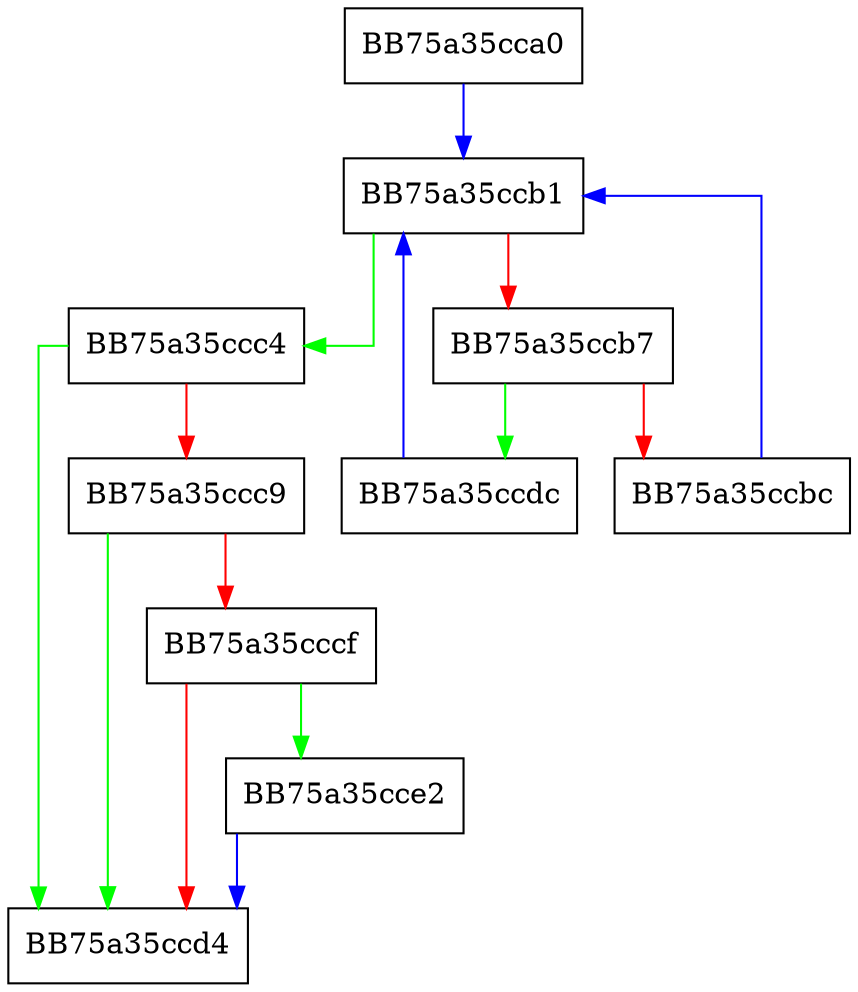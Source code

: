 digraph get_type_info {
  node [shape="box"];
  graph [splines=ortho];
  BB75a35cca0 -> BB75a35ccb1 [color="blue"];
  BB75a35ccb1 -> BB75a35ccc4 [color="green"];
  BB75a35ccb1 -> BB75a35ccb7 [color="red"];
  BB75a35ccb7 -> BB75a35ccdc [color="green"];
  BB75a35ccb7 -> BB75a35ccbc [color="red"];
  BB75a35ccbc -> BB75a35ccb1 [color="blue"];
  BB75a35ccc4 -> BB75a35ccd4 [color="green"];
  BB75a35ccc4 -> BB75a35ccc9 [color="red"];
  BB75a35ccc9 -> BB75a35ccd4 [color="green"];
  BB75a35ccc9 -> BB75a35cccf [color="red"];
  BB75a35cccf -> BB75a35cce2 [color="green"];
  BB75a35cccf -> BB75a35ccd4 [color="red"];
  BB75a35ccdc -> BB75a35ccb1 [color="blue"];
  BB75a35cce2 -> BB75a35ccd4 [color="blue"];
}